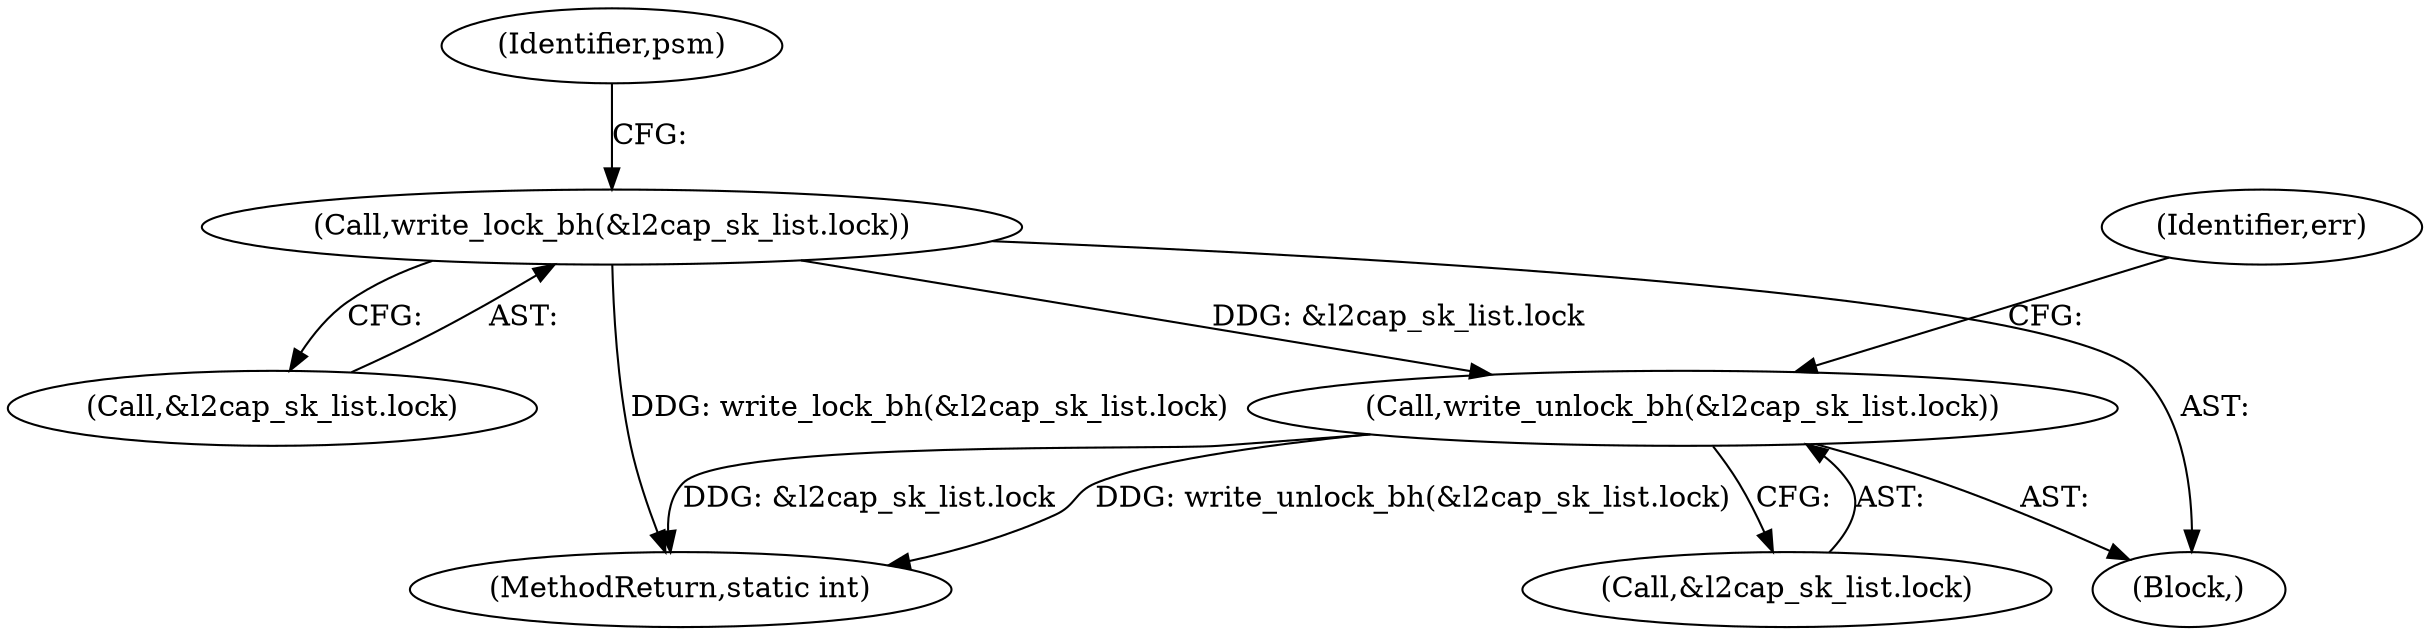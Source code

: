 digraph "0_linux_f2fcfcd670257236ebf2088bbdf26f6a8ef459fe_5@API" {
"1000218" [label="(Call,write_unlock_bh(&l2cap_sk_list.lock))"];
"1000178" [label="(Call,write_lock_bh(&l2cap_sk_list.lock))"];
"1000218" [label="(Call,write_unlock_bh(&l2cap_sk_list.lock))"];
"1000185" [label="(Identifier,psm)"];
"1000225" [label="(Identifier,err)"];
"1000164" [label="(Block,)"];
"1000248" [label="(MethodReturn,static int)"];
"1000178" [label="(Call,write_lock_bh(&l2cap_sk_list.lock))"];
"1000219" [label="(Call,&l2cap_sk_list.lock)"];
"1000179" [label="(Call,&l2cap_sk_list.lock)"];
"1000218" -> "1000164"  [label="AST: "];
"1000218" -> "1000219"  [label="CFG: "];
"1000219" -> "1000218"  [label="AST: "];
"1000225" -> "1000218"  [label="CFG: "];
"1000218" -> "1000248"  [label="DDG: &l2cap_sk_list.lock"];
"1000218" -> "1000248"  [label="DDG: write_unlock_bh(&l2cap_sk_list.lock)"];
"1000178" -> "1000218"  [label="DDG: &l2cap_sk_list.lock"];
"1000178" -> "1000164"  [label="AST: "];
"1000178" -> "1000179"  [label="CFG: "];
"1000179" -> "1000178"  [label="AST: "];
"1000185" -> "1000178"  [label="CFG: "];
"1000178" -> "1000248"  [label="DDG: write_lock_bh(&l2cap_sk_list.lock)"];
}
